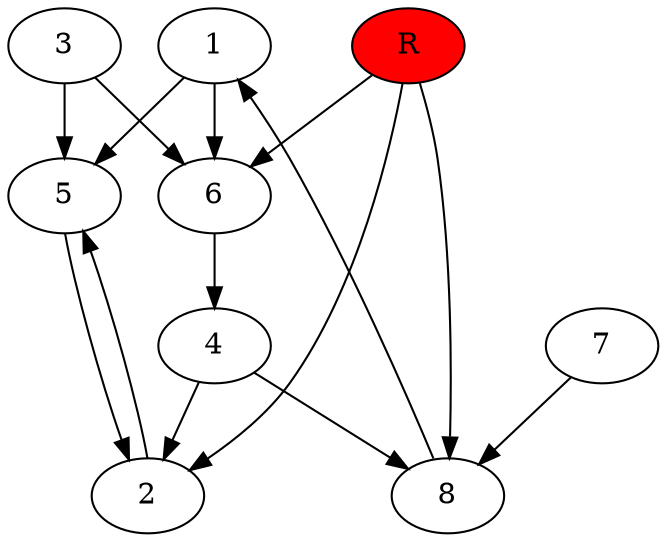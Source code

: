 digraph prb40320 {
	1
	2
	3
	4
	5
	6
	7
	8
	R [fillcolor="#ff0000" style=filled]
	1 -> 5
	1 -> 6
	2 -> 5
	3 -> 5
	3 -> 6
	4 -> 2
	4 -> 8
	5 -> 2
	6 -> 4
	7 -> 8
	8 -> 1
	R -> 2
	R -> 6
	R -> 8
}
